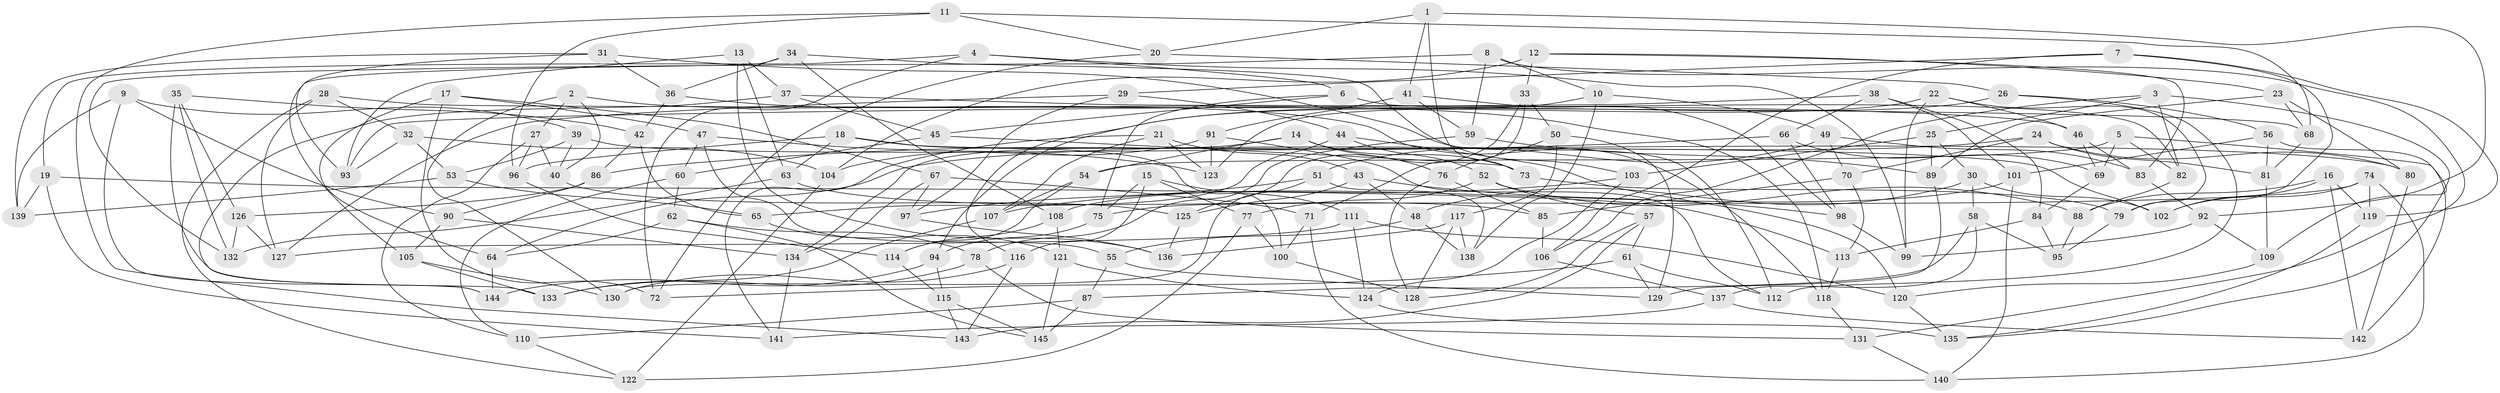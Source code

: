 // coarse degree distribution, {4: 0.43103448275862066, 12: 0.05172413793103448, 9: 0.08620689655172414, 8: 0.10344827586206896, 7: 0.034482758620689655, 10: 0.1206896551724138, 11: 0.017241379310344827, 6: 0.05172413793103448, 3: 0.10344827586206896}
// Generated by graph-tools (version 1.1) at 2025/54/03/04/25 22:54:07]
// undirected, 145 vertices, 290 edges
graph export_dot {
  node [color=gray90,style=filled];
  1;
  2;
  3;
  4;
  5;
  6;
  7;
  8;
  9;
  10;
  11;
  12;
  13;
  14;
  15;
  16;
  17;
  18;
  19;
  20;
  21;
  22;
  23;
  24;
  25;
  26;
  27;
  28;
  29;
  30;
  31;
  32;
  33;
  34;
  35;
  36;
  37;
  38;
  39;
  40;
  41;
  42;
  43;
  44;
  45;
  46;
  47;
  48;
  49;
  50;
  51;
  52;
  53;
  54;
  55;
  56;
  57;
  58;
  59;
  60;
  61;
  62;
  63;
  64;
  65;
  66;
  67;
  68;
  69;
  70;
  71;
  72;
  73;
  74;
  75;
  76;
  77;
  78;
  79;
  80;
  81;
  82;
  83;
  84;
  85;
  86;
  87;
  88;
  89;
  90;
  91;
  92;
  93;
  94;
  95;
  96;
  97;
  98;
  99;
  100;
  101;
  102;
  103;
  104;
  105;
  106;
  107;
  108;
  109;
  110;
  111;
  112;
  113;
  114;
  115;
  116;
  117;
  118;
  119;
  120;
  121;
  122;
  123;
  124;
  125;
  126;
  127;
  128;
  129;
  130;
  131;
  132;
  133;
  134;
  135;
  136;
  137;
  138;
  139;
  140;
  141;
  142;
  143;
  144;
  145;
  1 -- 41;
  1 -- 92;
  1 -- 20;
  1 -- 73;
  2 -- 118;
  2 -- 40;
  2 -- 130;
  2 -- 27;
  3 -- 82;
  3 -- 25;
  3 -- 135;
  3 -- 106;
  4 -- 99;
  4 -- 72;
  4 -- 6;
  4 -- 19;
  5 -- 82;
  5 -- 69;
  5 -- 54;
  5 -- 142;
  6 -- 75;
  6 -- 45;
  6 -- 82;
  7 -- 106;
  7 -- 119;
  7 -- 79;
  7 -- 29;
  8 -- 131;
  8 -- 132;
  8 -- 10;
  8 -- 59;
  9 -- 39;
  9 -- 139;
  9 -- 90;
  9 -- 144;
  10 -- 123;
  10 -- 138;
  10 -- 49;
  11 -- 143;
  11 -- 96;
  11 -- 68;
  11 -- 20;
  12 -- 104;
  12 -- 23;
  12 -- 83;
  12 -- 33;
  13 -- 136;
  13 -- 63;
  13 -- 37;
  13 -- 93;
  14 -- 73;
  14 -- 54;
  14 -- 76;
  14 -- 134;
  15 -- 77;
  15 -- 75;
  15 -- 116;
  15 -- 111;
  16 -- 142;
  16 -- 119;
  16 -- 88;
  16 -- 102;
  17 -- 64;
  17 -- 72;
  17 -- 47;
  17 -- 67;
  18 -- 96;
  18 -- 63;
  18 -- 100;
  18 -- 102;
  19 -- 141;
  19 -- 113;
  19 -- 139;
  20 -- 26;
  20 -- 72;
  21 -- 123;
  21 -- 141;
  21 -- 43;
  21 -- 107;
  22 -- 46;
  22 -- 79;
  22 -- 116;
  22 -- 99;
  23 -- 68;
  23 -- 89;
  23 -- 80;
  24 -- 64;
  24 -- 80;
  24 -- 81;
  24 -- 70;
  25 -- 89;
  25 -- 103;
  25 -- 30;
  26 -- 94;
  26 -- 112;
  26 -- 56;
  27 -- 110;
  27 -- 40;
  27 -- 96;
  28 -- 127;
  28 -- 122;
  28 -- 68;
  28 -- 32;
  29 -- 97;
  29 -- 44;
  29 -- 127;
  30 -- 48;
  30 -- 58;
  30 -- 102;
  31 -- 93;
  31 -- 139;
  31 -- 36;
  31 -- 112;
  32 -- 93;
  32 -- 53;
  32 -- 104;
  33 -- 50;
  33 -- 71;
  33 -- 125;
  34 -- 108;
  34 -- 105;
  34 -- 103;
  34 -- 36;
  35 -- 133;
  35 -- 126;
  35 -- 132;
  35 -- 42;
  36 -- 118;
  36 -- 42;
  37 -- 144;
  37 -- 45;
  37 -- 46;
  38 -- 84;
  38 -- 66;
  38 -- 101;
  38 -- 93;
  39 -- 53;
  39 -- 80;
  39 -- 40;
  40 -- 125;
  41 -- 98;
  41 -- 91;
  41 -- 59;
  42 -- 86;
  42 -- 65;
  43 -- 125;
  43 -- 98;
  43 -- 48;
  44 -- 52;
  44 -- 65;
  44 -- 120;
  45 -- 60;
  45 -- 73;
  46 -- 83;
  46 -- 69;
  47 -- 60;
  47 -- 55;
  47 -- 123;
  48 -- 55;
  48 -- 138;
  49 -- 70;
  49 -- 83;
  49 -- 51;
  50 -- 129;
  50 -- 117;
  50 -- 76;
  51 -- 138;
  51 -- 97;
  51 -- 130;
  52 -- 77;
  52 -- 57;
  52 -- 88;
  53 -- 65;
  53 -- 139;
  54 -- 107;
  54 -- 114;
  55 -- 87;
  55 -- 129;
  56 -- 109;
  56 -- 81;
  56 -- 101;
  57 -- 128;
  57 -- 143;
  57 -- 61;
  58 -- 137;
  58 -- 87;
  58 -- 95;
  59 -- 89;
  59 -- 78;
  60 -- 62;
  60 -- 110;
  61 -- 112;
  61 -- 129;
  61 -- 72;
  62 -- 64;
  62 -- 145;
  62 -- 78;
  63 -- 132;
  63 -- 85;
  64 -- 144;
  65 -- 121;
  66 -- 69;
  66 -- 98;
  66 -- 86;
  67 -- 134;
  67 -- 71;
  67 -- 97;
  68 -- 81;
  69 -- 84;
  70 -- 85;
  70 -- 113;
  71 -- 140;
  71 -- 100;
  73 -- 79;
  74 -- 140;
  74 -- 75;
  74 -- 119;
  74 -- 102;
  75 -- 94;
  76 -- 85;
  76 -- 128;
  77 -- 122;
  77 -- 100;
  78 -- 133;
  78 -- 131;
  79 -- 95;
  80 -- 142;
  81 -- 109;
  82 -- 88;
  83 -- 92;
  84 -- 113;
  84 -- 95;
  85 -- 106;
  86 -- 126;
  86 -- 90;
  87 -- 110;
  87 -- 145;
  88 -- 95;
  89 -- 129;
  90 -- 105;
  90 -- 134;
  91 -- 104;
  91 -- 112;
  91 -- 123;
  92 -- 99;
  92 -- 109;
  94 -- 144;
  94 -- 115;
  96 -- 114;
  97 -- 136;
  98 -- 99;
  100 -- 128;
  101 -- 108;
  101 -- 140;
  103 -- 107;
  103 -- 124;
  104 -- 122;
  105 -- 130;
  105 -- 133;
  106 -- 137;
  107 -- 133;
  108 -- 114;
  108 -- 121;
  109 -- 120;
  110 -- 122;
  111 -- 124;
  111 -- 127;
  111 -- 120;
  113 -- 118;
  114 -- 115;
  115 -- 145;
  115 -- 143;
  116 -- 143;
  116 -- 130;
  117 -- 136;
  117 -- 128;
  117 -- 138;
  118 -- 131;
  119 -- 135;
  120 -- 135;
  121 -- 145;
  121 -- 124;
  124 -- 135;
  125 -- 136;
  126 -- 132;
  126 -- 127;
  131 -- 140;
  134 -- 141;
  137 -- 142;
  137 -- 141;
}
